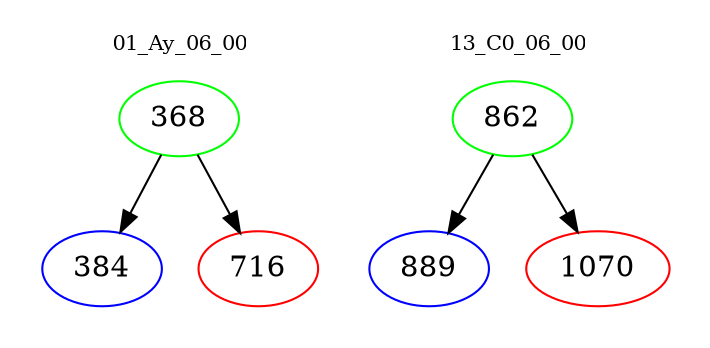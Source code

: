 digraph{
subgraph cluster_0 {
color = white
label = "01_Ay_06_00";
fontsize=10;
T0_368 [label="368", color="green"]
T0_368 -> T0_384 [color="black"]
T0_384 [label="384", color="blue"]
T0_368 -> T0_716 [color="black"]
T0_716 [label="716", color="red"]
}
subgraph cluster_1 {
color = white
label = "13_C0_06_00";
fontsize=10;
T1_862 [label="862", color="green"]
T1_862 -> T1_889 [color="black"]
T1_889 [label="889", color="blue"]
T1_862 -> T1_1070 [color="black"]
T1_1070 [label="1070", color="red"]
}
}
